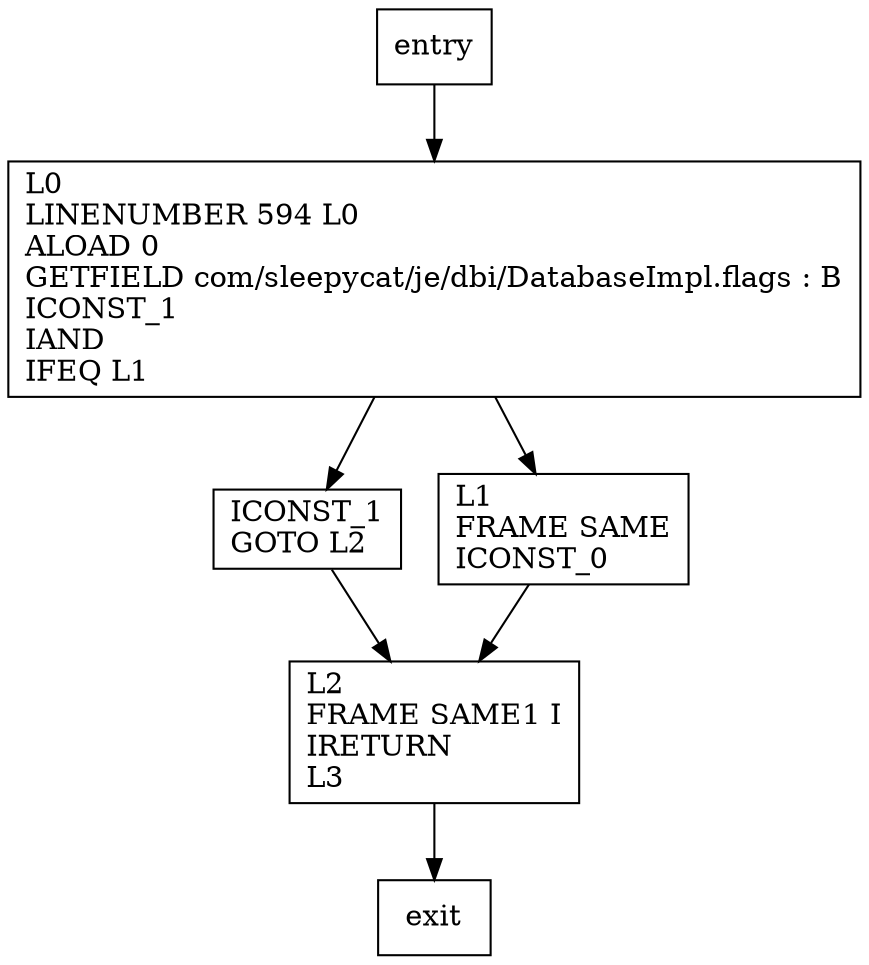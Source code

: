 digraph getSortedDuplicates {
node [shape=record];
522491865 [label="ICONST_1\lGOTO L2\l"];
1817408103 [label="L2\lFRAME SAME1 I\lIRETURN\lL3\l"];
1582659185 [label="L0\lLINENUMBER 594 L0\lALOAD 0\lGETFIELD com/sleepycat/je/dbi/DatabaseImpl.flags : B\lICONST_1\lIAND\lIFEQ L1\l"];
1327443844 [label="L1\lFRAME SAME\lICONST_0\l"];
entry;
exit;
entry -> 1582659185;
522491865 -> 1817408103;
1817408103 -> exit;
1582659185 -> 522491865;
1582659185 -> 1327443844;
1327443844 -> 1817408103;
}
